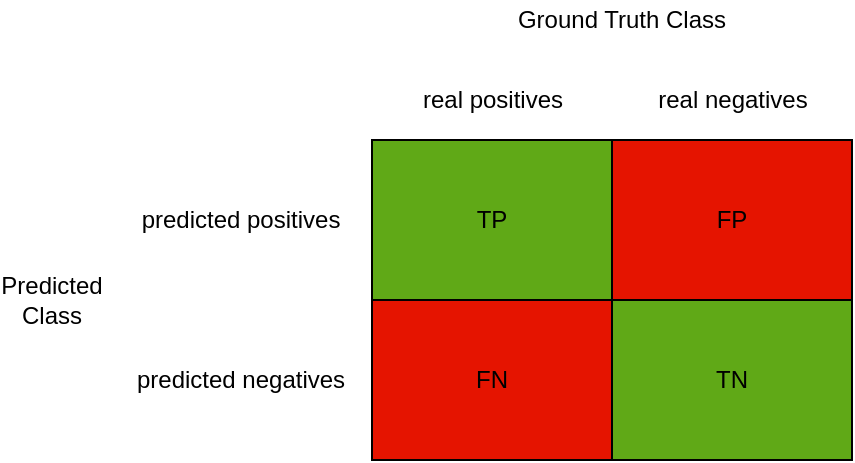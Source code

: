 <mxfile>
    <diagram id="CjNxRFtORhyNGExULP49" name="Page-1">
        <mxGraphModel dx="983" dy="604" grid="1" gridSize="10" guides="1" tooltips="1" connect="1" arrows="1" fold="1" page="1" pageScale="1" pageWidth="827" pageHeight="1169" math="0" shadow="0">
            <root>
                <mxCell id="0"/>
                <mxCell id="1" parent="0"/>
                <mxCell id="19" value="TP" style="rounded=0;whiteSpace=wrap;html=1;fillColor=#60A917;" vertex="1" parent="1">
                    <mxGeometry x="480" y="280" width="120" height="80" as="geometry"/>
                </mxCell>
                <mxCell id="20" value="FP" style="rounded=0;whiteSpace=wrap;html=1;fillColor=#E51400;" vertex="1" parent="1">
                    <mxGeometry x="600" y="280" width="120" height="80" as="geometry"/>
                </mxCell>
                <mxCell id="21" value="FN" style="rounded=0;whiteSpace=wrap;html=1;fillColor=#E51400;" vertex="1" parent="1">
                    <mxGeometry x="480" y="360" width="120" height="80" as="geometry"/>
                </mxCell>
                <mxCell id="22" value="TN" style="rounded=0;whiteSpace=wrap;html=1;fillColor=#60A917;" vertex="1" parent="1">
                    <mxGeometry x="600" y="360" width="120" height="80" as="geometry"/>
                </mxCell>
                <mxCell id="23" value="Predicted&lt;br&gt;Class" style="text;html=1;strokeColor=none;fillColor=none;align=center;verticalAlign=middle;whiteSpace=wrap;rounded=0;" vertex="1" parent="1">
                    <mxGeometry x="300" y="350" width="40" height="20" as="geometry"/>
                </mxCell>
                <mxCell id="24" value="Ground Truth Class" style="text;html=1;strokeColor=none;fillColor=none;align=center;verticalAlign=middle;whiteSpace=wrap;rounded=0;" vertex="1" parent="1">
                    <mxGeometry x="550" y="210" width="110" height="20" as="geometry"/>
                </mxCell>
                <mxCell id="25" value="predicted negatives" style="text;html=1;align=center;verticalAlign=middle;resizable=0;points=[];autosize=1;strokeColor=none;" vertex="1" parent="1">
                    <mxGeometry x="354" y="390" width="120" height="20" as="geometry"/>
                </mxCell>
                <mxCell id="27" value="real positives" style="text;html=1;align=center;verticalAlign=middle;resizable=0;points=[];autosize=1;strokeColor=none;" vertex="1" parent="1">
                    <mxGeometry x="495" y="250" width="90" height="20" as="geometry"/>
                </mxCell>
                <mxCell id="28" value="real negatives" style="text;html=1;align=center;verticalAlign=middle;resizable=0;points=[];autosize=1;strokeColor=none;" vertex="1" parent="1">
                    <mxGeometry x="615" y="250" width="90" height="20" as="geometry"/>
                </mxCell>
                <mxCell id="29" value="predicted positives" style="text;html=1;align=center;verticalAlign=middle;resizable=0;points=[];autosize=1;strokeColor=none;" vertex="1" parent="1">
                    <mxGeometry x="359" y="310" width="110" height="20" as="geometry"/>
                </mxCell>
            </root>
        </mxGraphModel>
    </diagram>
</mxfile>